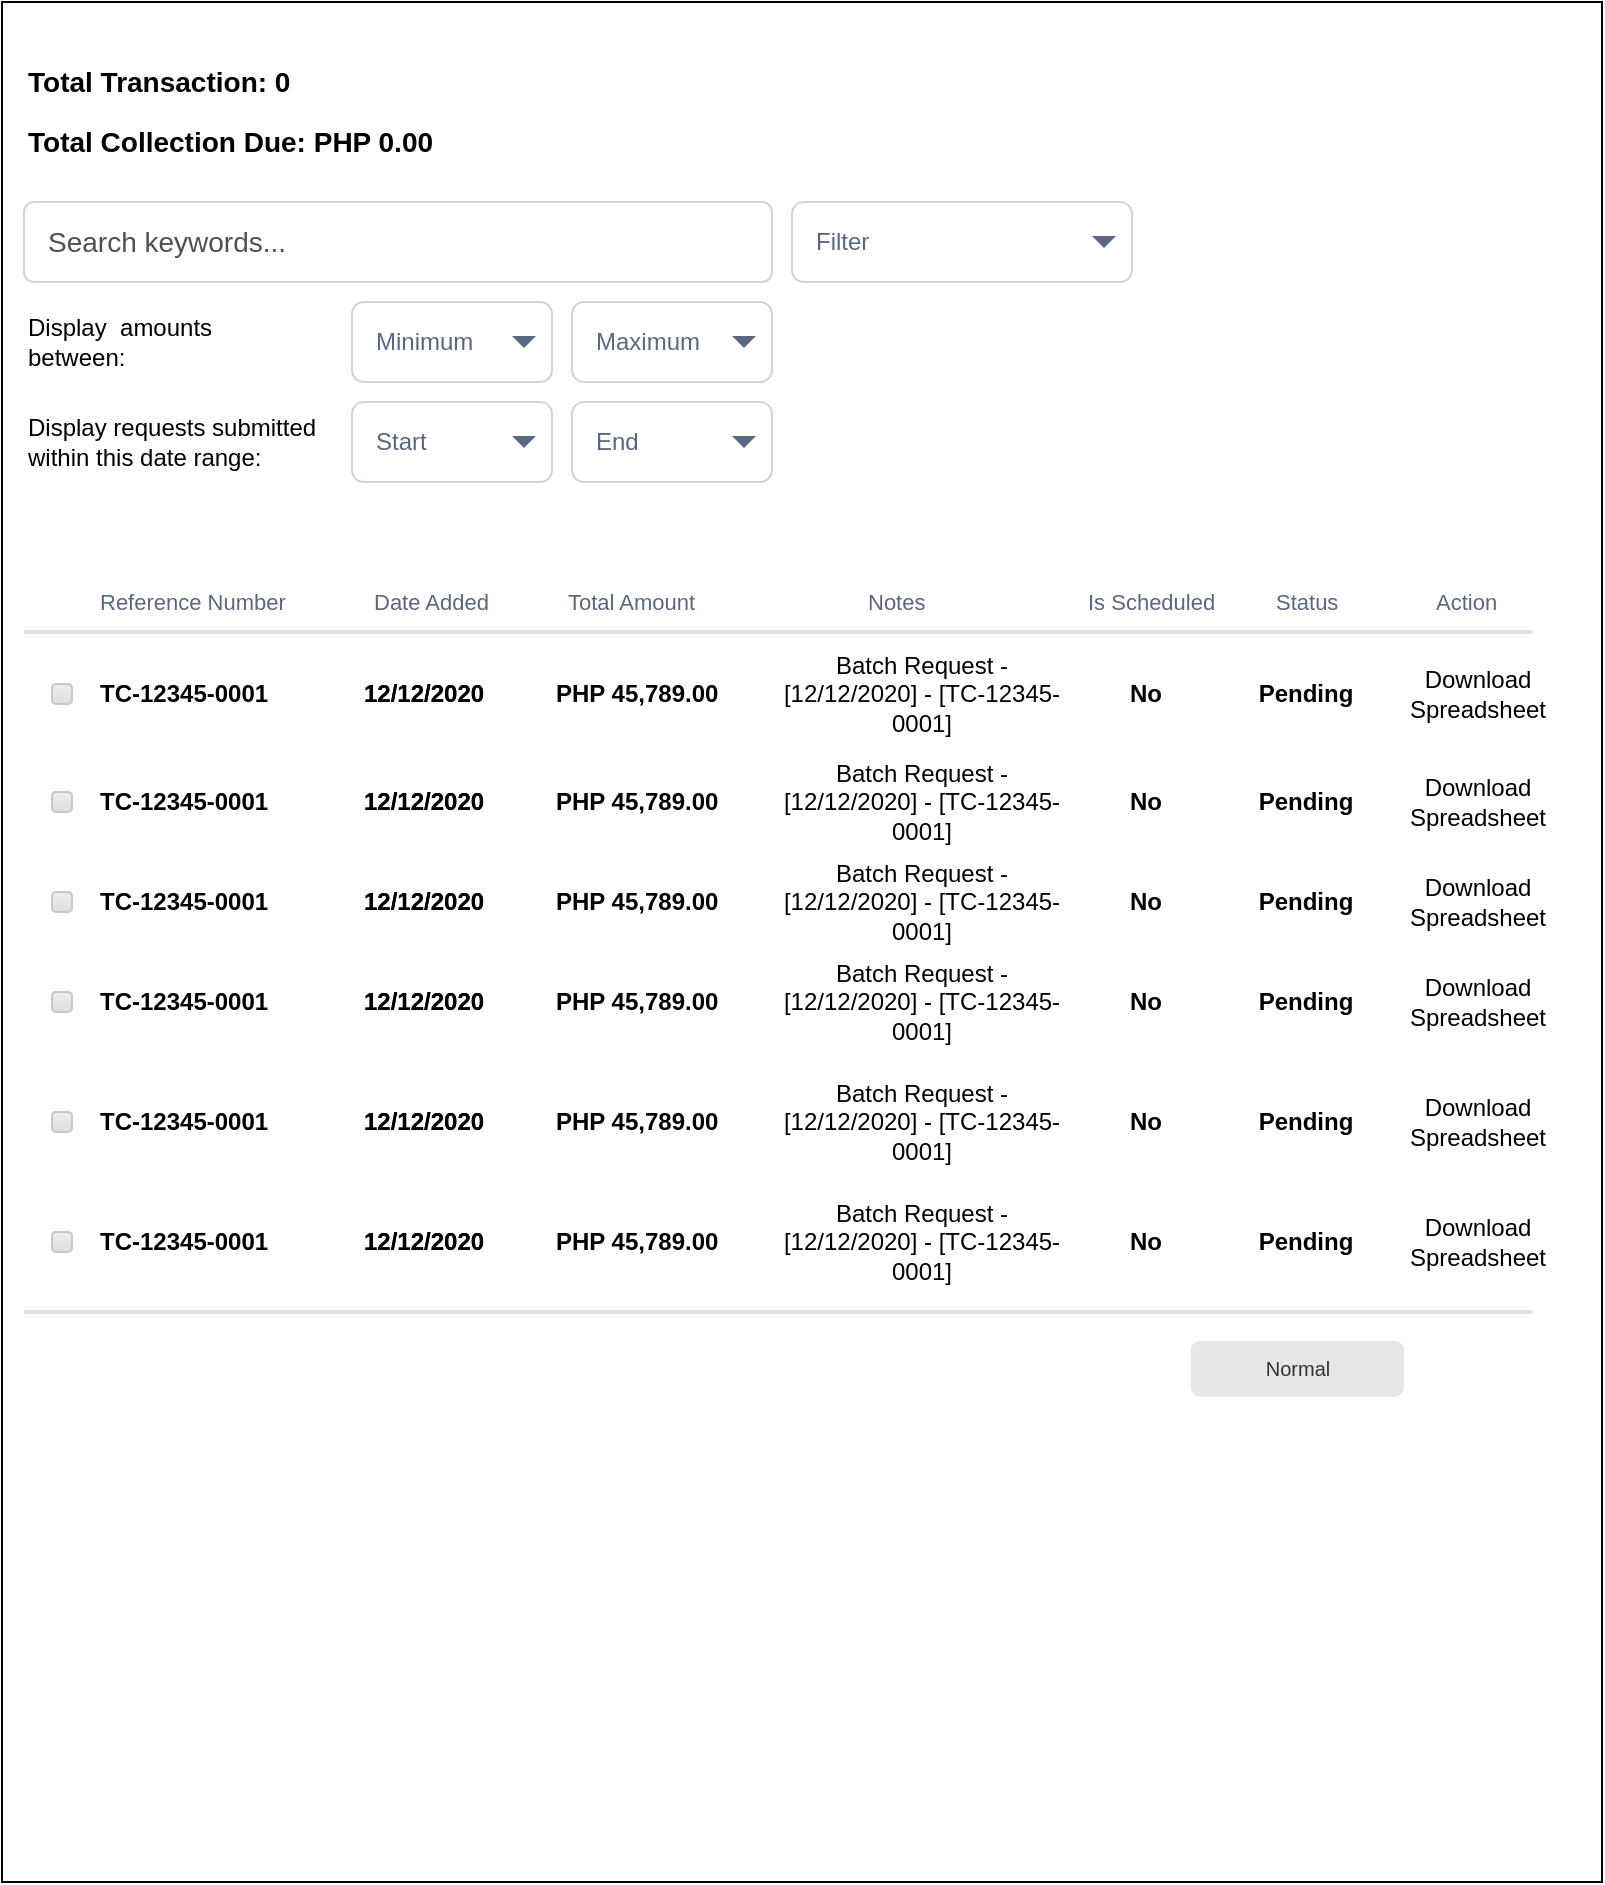 <mxfile version="13.8.0" type="github"><diagram id="Q-yisilWaRMRs0ZSbcxf" name="Page-1"><mxGraphModel dx="953" dy="554" grid="1" gridSize="10" guides="1" tooltips="1" connect="1" arrows="1" fold="1" page="1" pageScale="1" pageWidth="850" pageHeight="1100" math="0" shadow="0"><root><mxCell id="0"/><mxCell id="1" parent="0"/><mxCell id="fB9JVBKdTHwXwevY102O-4" value="" style="rounded=0;whiteSpace=wrap;html=1;" vertex="1" parent="1"><mxGeometry x="25" y="10" width="800" height="940" as="geometry"/></mxCell><mxCell id="fB9JVBKdTHwXwevY102O-10" value="Filter" style="rounded=1;html=1;fontColor=#596780;align=left;fontSize=12;spacingLeft=10;strokeColor=#CED4DA;fillColor=none;" vertex="1" parent="1"><mxGeometry x="420" y="110" width="170" height="40" as="geometry"/></mxCell><mxCell id="fB9JVBKdTHwXwevY102O-11" value="" style="shape=triangle;direction=south;fillColor=#596780;strokeColor=none;html=1" vertex="1" parent="fB9JVBKdTHwXwevY102O-10"><mxGeometry x="1" y="0.5" width="12" height="6" relative="1" as="geometry"><mxPoint x="-20" y="-3" as="offset"/></mxGeometry></mxCell><mxCell id="fB9JVBKdTHwXwevY102O-13" value="Search keywords..." style="html=1;shadow=0;dashed=0;shape=mxgraph.bootstrap.rrect;rSize=5;strokeColor=#CED4DA;strokeWidth=1;fontColor=#505050;whiteSpace=wrap;align=left;verticalAlign=middle;spacingLeft=10;fontSize=14;fillColor=none;" vertex="1" parent="1"><mxGeometry x="36" y="110" width="374" height="40" as="geometry"/></mxCell><mxCell id="fB9JVBKdTHwXwevY102O-16" value="Minimum" style="rounded=1;html=1;fontColor=#596780;align=left;fontSize=12;spacingLeft=10;strokeColor=#CED4DA;fillColor=none;" vertex="1" parent="1"><mxGeometry x="200" y="160" width="100" height="40" as="geometry"/></mxCell><mxCell id="fB9JVBKdTHwXwevY102O-17" value="" style="shape=triangle;direction=south;fillColor=#596780;strokeColor=none;html=1" vertex="1" parent="fB9JVBKdTHwXwevY102O-16"><mxGeometry x="1" y="0.5" width="12" height="6" relative="1" as="geometry"><mxPoint x="-20" y="-3" as="offset"/></mxGeometry></mxCell><mxCell id="fB9JVBKdTHwXwevY102O-19" value="Maximum" style="rounded=1;html=1;fontColor=#596780;align=left;fontSize=12;spacingLeft=10;strokeColor=#CED4DA;fillColor=none;" vertex="1" parent="1"><mxGeometry x="310" y="160" width="100" height="40" as="geometry"/></mxCell><mxCell id="fB9JVBKdTHwXwevY102O-20" value="" style="shape=triangle;direction=south;fillColor=#596780;strokeColor=none;html=1" vertex="1" parent="fB9JVBKdTHwXwevY102O-19"><mxGeometry x="1" y="0.5" width="12" height="6" relative="1" as="geometry"><mxPoint x="-20" y="-3" as="offset"/></mxGeometry></mxCell><mxCell id="fB9JVBKdTHwXwevY102O-21" value="Display&amp;nbsp; amounts between:" style="text;html=1;strokeColor=none;fillColor=none;align=left;verticalAlign=middle;whiteSpace=wrap;rounded=0;" vertex="1" parent="1"><mxGeometry x="36" y="170" width="124" height="20" as="geometry"/></mxCell><mxCell id="fB9JVBKdTHwXwevY102O-22" value="Start" style="rounded=1;html=1;fontColor=#596780;align=left;fontSize=12;spacingLeft=10;strokeColor=#CED4DA;fillColor=none;" vertex="1" parent="1"><mxGeometry x="200" y="210" width="100" height="40" as="geometry"/></mxCell><mxCell id="fB9JVBKdTHwXwevY102O-23" value="" style="shape=triangle;direction=south;fillColor=#596780;strokeColor=none;html=1" vertex="1" parent="fB9JVBKdTHwXwevY102O-22"><mxGeometry x="1" y="0.5" width="12" height="6" relative="1" as="geometry"><mxPoint x="-20" y="-3" as="offset"/></mxGeometry></mxCell><mxCell id="fB9JVBKdTHwXwevY102O-24" value="End" style="rounded=1;html=1;fontColor=#596780;align=left;fontSize=12;spacingLeft=10;strokeColor=#CED4DA;fillColor=none;" vertex="1" parent="1"><mxGeometry x="310" y="210" width="100" height="40" as="geometry"/></mxCell><mxCell id="fB9JVBKdTHwXwevY102O-25" value="" style="shape=triangle;direction=south;fillColor=#596780;strokeColor=none;html=1" vertex="1" parent="fB9JVBKdTHwXwevY102O-24"><mxGeometry x="1" y="0.5" width="12" height="6" relative="1" as="geometry"><mxPoint x="-20" y="-3" as="offset"/></mxGeometry></mxCell><mxCell id="fB9JVBKdTHwXwevY102O-26" value="Display requests submitted within this date range:" style="text;html=1;strokeColor=none;fillColor=none;align=left;verticalAlign=middle;whiteSpace=wrap;rounded=0;" vertex="1" parent="1"><mxGeometry x="36" y="220" width="164" height="20" as="geometry"/></mxCell><mxCell id="fB9JVBKdTHwXwevY102O-80" value="Total Transaction: 0" style="text;html=1;strokeColor=none;fillColor=none;align=left;verticalAlign=middle;whiteSpace=wrap;rounded=0;fontStyle=1;fontSize=14;" vertex="1" parent="1"><mxGeometry x="36" y="40" width="144" height="20" as="geometry"/></mxCell><mxCell id="fB9JVBKdTHwXwevY102O-81" value="Total Collection Due: PHP 0.00" style="text;html=1;strokeColor=none;fillColor=none;align=left;verticalAlign=middle;whiteSpace=wrap;rounded=0;fontStyle=1;fontSize=14;" vertex="1" parent="1"><mxGeometry x="36" y="70" width="224" height="20" as="geometry"/></mxCell><mxCell id="fB9JVBKdTHwXwevY102O-134" value="Reference Number" style="html=1;fillColor=none;strokeColor=none;fontSize=11;align=left;fontColor=#596780;whiteSpace=wrap;rounded=0;" vertex="1" parent="1"><mxGeometry x="72" y="300" width="150" height="20" as="geometry"/></mxCell><mxCell id="fB9JVBKdTHwXwevY102O-135" value="Total Amount" style="html=1;fillColor=none;strokeColor=none;fontSize=11;align=left;fontColor=#596780;whiteSpace=wrap;rounded=0;" vertex="1" parent="1"><mxGeometry x="306" y="300" width="100" height="20" as="geometry"/></mxCell><mxCell id="fB9JVBKdTHwXwevY102O-136" value="" style="shape=line;strokeWidth=2;html=1;strokeColor=#DFE1E5;resizeWidth=1;rounded=0;fillColor=none;fontSize=14;align=left;" vertex="1" parent="1"><mxGeometry x="36" y="320" width="754" height="10" as="geometry"/></mxCell><mxCell id="fB9JVBKdTHwXwevY102O-164" value="Date Added" style="html=1;fillColor=none;strokeColor=none;fontSize=11;align=left;fontColor=#596780;whiteSpace=wrap;rounded=0;" vertex="1" parent="1"><mxGeometry x="209" y="300" width="100" height="20" as="geometry"/></mxCell><mxCell id="fB9JVBKdTHwXwevY102O-165" value="Notes" style="html=1;fillColor=none;strokeColor=none;fontSize=11;align=left;fontColor=#596780;whiteSpace=wrap;rounded=0;" vertex="1" parent="1"><mxGeometry x="456" y="300" width="100" height="20" as="geometry"/></mxCell><mxCell id="fB9JVBKdTHwXwevY102O-166" value="Is Scheduled" style="html=1;fillColor=none;strokeColor=none;fontSize=11;align=left;fontColor=#596780;whiteSpace=wrap;rounded=0;" vertex="1" parent="1"><mxGeometry x="566" y="300" width="100" height="20" as="geometry"/></mxCell><mxCell id="fB9JVBKdTHwXwevY102O-167" value="Status" style="html=1;fillColor=none;strokeColor=none;fontSize=11;align=left;fontColor=#596780;whiteSpace=wrap;rounded=0;" vertex="1" parent="1"><mxGeometry x="660" y="300" width="50" height="20" as="geometry"/></mxCell><mxCell id="fB9JVBKdTHwXwevY102O-169" value="" style="shape=line;strokeWidth=2;html=1;strokeColor=#DFE1E5;resizeWidth=1;rounded=0;fillColor=none;fontSize=14;align=left;" vertex="1" parent="1"><mxGeometry x="36" y="660" width="754" height="10" as="geometry"/></mxCell><mxCell id="fB9JVBKdTHwXwevY102O-178" value="Action" style="html=1;fillColor=none;strokeColor=none;fontSize=11;align=left;fontColor=#596780;whiteSpace=wrap;rounded=0;" vertex="1" parent="1"><mxGeometry x="740" y="300" width="50" height="20" as="geometry"/></mxCell><mxCell id="fB9JVBKdTHwXwevY102O-186" value="" style="group" vertex="1" connectable="0" parent="1"><mxGeometry x="50" y="346" width="740" height="20" as="geometry"/></mxCell><mxCell id="fB9JVBKdTHwXwevY102O-138" value="TC-12345-0001" style="html=1;fillColor=none;strokeColor=none;fontSize=12;align=left;fontColor=#000000;whiteSpace=wrap;fontStyle=1;rounded=0;" vertex="1" parent="fB9JVBKdTHwXwevY102O-186"><mxGeometry x="22" width="110" height="20" as="geometry"/></mxCell><mxCell id="fB9JVBKdTHwXwevY102O-176" value="12/12/2020" style="html=1;fillColor=none;strokeColor=none;fontSize=12;align=left;fontColor=#000000;whiteSpace=wrap;fontStyle=1;rounded=0;" vertex="1" parent="fB9JVBKdTHwXwevY102O-186"><mxGeometry x="154" width="110" height="20" as="geometry"/></mxCell><mxCell id="fB9JVBKdTHwXwevY102O-177" value="PHP 45,789.00" style="html=1;fillColor=none;strokeColor=none;fontSize=12;align=left;fontColor=#000000;whiteSpace=wrap;fontStyle=1;rounded=0;" vertex="1" parent="fB9JVBKdTHwXwevY102O-186"><mxGeometry x="250" width="91" height="20" as="geometry"/></mxCell><mxCell id="fB9JVBKdTHwXwevY102O-180" value="" style="html=1;shadow=0;dashed=0;shape=mxgraph.bootstrap.checkbox2;labelPosition=right;verticalLabelPosition=middle;align=left;verticalAlign=middle;gradientColor=#DEDEDE;fillColor=#EDEDED;checked=0;spacing=5;checkedFill=#0085FC;checkedStroke=#ffffff;rounded=0;strokeColor=#C7C7C7;strokeWidth=1;fontSize=14;" vertex="1" parent="fB9JVBKdTHwXwevY102O-186"><mxGeometry y="5" width="10" height="10" as="geometry"/></mxCell><mxCell id="fB9JVBKdTHwXwevY102O-181" value="Batch Request - [12/12/2020] - [TC-12345-0001]" style="html=1;fillColor=none;strokeColor=none;fontSize=12;align=center;fontColor=#000000;whiteSpace=wrap;fontStyle=0;rounded=0;" vertex="1" parent="fB9JVBKdTHwXwevY102O-186"><mxGeometry x="360" width="150" height="20" as="geometry"/></mxCell><mxCell id="fB9JVBKdTHwXwevY102O-182" value="12/12/2020" style="html=1;fillColor=none;strokeColor=none;fontSize=12;align=left;fontColor=#000000;whiteSpace=wrap;fontStyle=1;rounded=0;" vertex="1" parent="fB9JVBKdTHwXwevY102O-186"><mxGeometry x="154" width="66" height="20" as="geometry"/></mxCell><mxCell id="fB9JVBKdTHwXwevY102O-183" value="No" style="html=1;fillColor=none;strokeColor=none;fontSize=12;align=center;fontColor=#000000;whiteSpace=wrap;fontStyle=1;rounded=0;" vertex="1" parent="fB9JVBKdTHwXwevY102O-186"><mxGeometry x="530" width="34" height="20" as="geometry"/></mxCell><mxCell id="fB9JVBKdTHwXwevY102O-184" value="Pending" style="html=1;fillColor=none;strokeColor=none;fontSize=12;align=center;fontColor=#000000;whiteSpace=wrap;fontStyle=1;rounded=0;" vertex="1" parent="fB9JVBKdTHwXwevY102O-186"><mxGeometry x="600" width="54" height="20" as="geometry"/></mxCell><mxCell id="fB9JVBKdTHwXwevY102O-185" value="Download Spreadsheet" style="html=1;fillColor=none;strokeColor=none;fontSize=12;align=center;fontColor=#000000;whiteSpace=wrap;fontStyle=0;rounded=0;" vertex="1" parent="fB9JVBKdTHwXwevY102O-186"><mxGeometry x="686" width="54" height="20" as="geometry"/></mxCell><mxCell id="fB9JVBKdTHwXwevY102O-187" value="" style="group" vertex="1" connectable="0" parent="1"><mxGeometry x="50" y="400" width="740" height="20" as="geometry"/></mxCell><mxCell id="fB9JVBKdTHwXwevY102O-188" value="TC-12345-0001" style="html=1;fillColor=none;strokeColor=none;fontSize=12;align=left;fontColor=#000000;whiteSpace=wrap;fontStyle=1;rounded=0;" vertex="1" parent="fB9JVBKdTHwXwevY102O-187"><mxGeometry x="22" width="110" height="20" as="geometry"/></mxCell><mxCell id="fB9JVBKdTHwXwevY102O-189" value="12/12/2020" style="html=1;fillColor=none;strokeColor=none;fontSize=12;align=left;fontColor=#000000;whiteSpace=wrap;fontStyle=1;rounded=0;" vertex="1" parent="fB9JVBKdTHwXwevY102O-187"><mxGeometry x="154" width="110" height="20" as="geometry"/></mxCell><mxCell id="fB9JVBKdTHwXwevY102O-190" value="PHP 45,789.00" style="html=1;fillColor=none;strokeColor=none;fontSize=12;align=left;fontColor=#000000;whiteSpace=wrap;fontStyle=1;rounded=0;" vertex="1" parent="fB9JVBKdTHwXwevY102O-187"><mxGeometry x="250" width="91" height="20" as="geometry"/></mxCell><mxCell id="fB9JVBKdTHwXwevY102O-191" value="" style="html=1;shadow=0;dashed=0;shape=mxgraph.bootstrap.checkbox2;labelPosition=right;verticalLabelPosition=middle;align=left;verticalAlign=middle;gradientColor=#DEDEDE;fillColor=#EDEDED;checked=0;spacing=5;checkedFill=#0085FC;checkedStroke=#ffffff;rounded=0;strokeColor=#C7C7C7;strokeWidth=1;fontSize=14;" vertex="1" parent="fB9JVBKdTHwXwevY102O-187"><mxGeometry y="5" width="10" height="10" as="geometry"/></mxCell><mxCell id="fB9JVBKdTHwXwevY102O-192" value="Batch Request - [12/12/2020] - [TC-12345-0001]" style="html=1;fillColor=none;strokeColor=none;fontSize=12;align=center;fontColor=#000000;whiteSpace=wrap;fontStyle=0;rounded=0;" vertex="1" parent="fB9JVBKdTHwXwevY102O-187"><mxGeometry x="360" width="150" height="20" as="geometry"/></mxCell><mxCell id="fB9JVBKdTHwXwevY102O-193" value="12/12/2020" style="html=1;fillColor=none;strokeColor=none;fontSize=12;align=left;fontColor=#000000;whiteSpace=wrap;fontStyle=1;rounded=0;" vertex="1" parent="fB9JVBKdTHwXwevY102O-187"><mxGeometry x="154" width="66" height="20" as="geometry"/></mxCell><mxCell id="fB9JVBKdTHwXwevY102O-194" value="No" style="html=1;fillColor=none;strokeColor=none;fontSize=12;align=center;fontColor=#000000;whiteSpace=wrap;fontStyle=1;rounded=0;" vertex="1" parent="fB9JVBKdTHwXwevY102O-187"><mxGeometry x="530" width="34" height="20" as="geometry"/></mxCell><mxCell id="fB9JVBKdTHwXwevY102O-195" value="Pending" style="html=1;fillColor=none;strokeColor=none;fontSize=12;align=center;fontColor=#000000;whiteSpace=wrap;fontStyle=1;rounded=0;" vertex="1" parent="fB9JVBKdTHwXwevY102O-187"><mxGeometry x="600" width="54" height="20" as="geometry"/></mxCell><mxCell id="fB9JVBKdTHwXwevY102O-196" value="Download Spreadsheet" style="html=1;fillColor=none;strokeColor=none;fontSize=12;align=center;fontColor=#000000;whiteSpace=wrap;fontStyle=0;rounded=0;" vertex="1" parent="fB9JVBKdTHwXwevY102O-187"><mxGeometry x="686" width="54" height="20" as="geometry"/></mxCell><mxCell id="fB9JVBKdTHwXwevY102O-198" value="" style="group" vertex="1" connectable="0" parent="1"><mxGeometry x="50" y="450" width="740" height="20" as="geometry"/></mxCell><mxCell id="fB9JVBKdTHwXwevY102O-199" value="TC-12345-0001" style="html=1;fillColor=none;strokeColor=none;fontSize=12;align=left;fontColor=#000000;whiteSpace=wrap;fontStyle=1;rounded=0;" vertex="1" parent="fB9JVBKdTHwXwevY102O-198"><mxGeometry x="22" width="110" height="20" as="geometry"/></mxCell><mxCell id="fB9JVBKdTHwXwevY102O-200" value="12/12/2020" style="html=1;fillColor=none;strokeColor=none;fontSize=12;align=left;fontColor=#000000;whiteSpace=wrap;fontStyle=1;rounded=0;" vertex="1" parent="fB9JVBKdTHwXwevY102O-198"><mxGeometry x="154" width="110" height="20" as="geometry"/></mxCell><mxCell id="fB9JVBKdTHwXwevY102O-201" value="PHP 45,789.00" style="html=1;fillColor=none;strokeColor=none;fontSize=12;align=left;fontColor=#000000;whiteSpace=wrap;fontStyle=1;rounded=0;" vertex="1" parent="fB9JVBKdTHwXwevY102O-198"><mxGeometry x="250" width="91" height="20" as="geometry"/></mxCell><mxCell id="fB9JVBKdTHwXwevY102O-202" value="" style="html=1;shadow=0;dashed=0;shape=mxgraph.bootstrap.checkbox2;labelPosition=right;verticalLabelPosition=middle;align=left;verticalAlign=middle;gradientColor=#DEDEDE;fillColor=#EDEDED;checked=0;spacing=5;checkedFill=#0085FC;checkedStroke=#ffffff;rounded=0;strokeColor=#C7C7C7;strokeWidth=1;fontSize=14;" vertex="1" parent="fB9JVBKdTHwXwevY102O-198"><mxGeometry y="5" width="10" height="10" as="geometry"/></mxCell><mxCell id="fB9JVBKdTHwXwevY102O-203" value="Batch Request - [12/12/2020] - [TC-12345-0001]" style="html=1;fillColor=none;strokeColor=none;fontSize=12;align=center;fontColor=#000000;whiteSpace=wrap;fontStyle=0;rounded=0;" vertex="1" parent="fB9JVBKdTHwXwevY102O-198"><mxGeometry x="360" width="150" height="20" as="geometry"/></mxCell><mxCell id="fB9JVBKdTHwXwevY102O-204" value="12/12/2020" style="html=1;fillColor=none;strokeColor=none;fontSize=12;align=left;fontColor=#000000;whiteSpace=wrap;fontStyle=1;rounded=0;" vertex="1" parent="fB9JVBKdTHwXwevY102O-198"><mxGeometry x="154" width="66" height="20" as="geometry"/></mxCell><mxCell id="fB9JVBKdTHwXwevY102O-205" value="No" style="html=1;fillColor=none;strokeColor=none;fontSize=12;align=center;fontColor=#000000;whiteSpace=wrap;fontStyle=1;rounded=0;" vertex="1" parent="fB9JVBKdTHwXwevY102O-198"><mxGeometry x="530" width="34" height="20" as="geometry"/></mxCell><mxCell id="fB9JVBKdTHwXwevY102O-206" value="Pending" style="html=1;fillColor=none;strokeColor=none;fontSize=12;align=center;fontColor=#000000;whiteSpace=wrap;fontStyle=1;rounded=0;" vertex="1" parent="fB9JVBKdTHwXwevY102O-198"><mxGeometry x="600" width="54" height="20" as="geometry"/></mxCell><mxCell id="fB9JVBKdTHwXwevY102O-207" value="Download Spreadsheet" style="html=1;fillColor=none;strokeColor=none;fontSize=12;align=center;fontColor=#000000;whiteSpace=wrap;fontStyle=0;rounded=0;" vertex="1" parent="fB9JVBKdTHwXwevY102O-198"><mxGeometry x="686" width="54" height="20" as="geometry"/></mxCell><mxCell id="fB9JVBKdTHwXwevY102O-208" value="" style="group" vertex="1" connectable="0" parent="1"><mxGeometry x="50" y="500" width="740" height="20" as="geometry"/></mxCell><mxCell id="fB9JVBKdTHwXwevY102O-209" value="TC-12345-0001" style="html=1;fillColor=none;strokeColor=none;fontSize=12;align=left;fontColor=#000000;whiteSpace=wrap;fontStyle=1;rounded=0;" vertex="1" parent="fB9JVBKdTHwXwevY102O-208"><mxGeometry x="22" width="110" height="20" as="geometry"/></mxCell><mxCell id="fB9JVBKdTHwXwevY102O-210" value="12/12/2020" style="html=1;fillColor=none;strokeColor=none;fontSize=12;align=left;fontColor=#000000;whiteSpace=wrap;fontStyle=1;rounded=0;" vertex="1" parent="fB9JVBKdTHwXwevY102O-208"><mxGeometry x="154" width="110" height="20" as="geometry"/></mxCell><mxCell id="fB9JVBKdTHwXwevY102O-211" value="PHP 45,789.00" style="html=1;fillColor=none;strokeColor=none;fontSize=12;align=left;fontColor=#000000;whiteSpace=wrap;fontStyle=1;rounded=0;" vertex="1" parent="fB9JVBKdTHwXwevY102O-208"><mxGeometry x="250" width="91" height="20" as="geometry"/></mxCell><mxCell id="fB9JVBKdTHwXwevY102O-212" value="" style="html=1;shadow=0;dashed=0;shape=mxgraph.bootstrap.checkbox2;labelPosition=right;verticalLabelPosition=middle;align=left;verticalAlign=middle;gradientColor=#DEDEDE;fillColor=#EDEDED;checked=0;spacing=5;checkedFill=#0085FC;checkedStroke=#ffffff;rounded=0;strokeColor=#C7C7C7;strokeWidth=1;fontSize=14;" vertex="1" parent="fB9JVBKdTHwXwevY102O-208"><mxGeometry y="5" width="10" height="10" as="geometry"/></mxCell><mxCell id="fB9JVBKdTHwXwevY102O-213" value="Batch Request - [12/12/2020] - [TC-12345-0001]" style="html=1;fillColor=none;strokeColor=none;fontSize=12;align=center;fontColor=#000000;whiteSpace=wrap;fontStyle=0;rounded=0;" vertex="1" parent="fB9JVBKdTHwXwevY102O-208"><mxGeometry x="360" width="150" height="20" as="geometry"/></mxCell><mxCell id="fB9JVBKdTHwXwevY102O-214" value="12/12/2020" style="html=1;fillColor=none;strokeColor=none;fontSize=12;align=left;fontColor=#000000;whiteSpace=wrap;fontStyle=1;rounded=0;" vertex="1" parent="fB9JVBKdTHwXwevY102O-208"><mxGeometry x="154" width="66" height="20" as="geometry"/></mxCell><mxCell id="fB9JVBKdTHwXwevY102O-215" value="No" style="html=1;fillColor=none;strokeColor=none;fontSize=12;align=center;fontColor=#000000;whiteSpace=wrap;fontStyle=1;rounded=0;" vertex="1" parent="fB9JVBKdTHwXwevY102O-208"><mxGeometry x="530" width="34" height="20" as="geometry"/></mxCell><mxCell id="fB9JVBKdTHwXwevY102O-216" value="Pending" style="html=1;fillColor=none;strokeColor=none;fontSize=12;align=center;fontColor=#000000;whiteSpace=wrap;fontStyle=1;rounded=0;" vertex="1" parent="fB9JVBKdTHwXwevY102O-208"><mxGeometry x="600" width="54" height="20" as="geometry"/></mxCell><mxCell id="fB9JVBKdTHwXwevY102O-217" value="Download Spreadsheet" style="html=1;fillColor=none;strokeColor=none;fontSize=12;align=center;fontColor=#000000;whiteSpace=wrap;fontStyle=0;rounded=0;" vertex="1" parent="fB9JVBKdTHwXwevY102O-208"><mxGeometry x="686" width="54" height="20" as="geometry"/></mxCell><mxCell id="fB9JVBKdTHwXwevY102O-218" value="" style="group" vertex="1" connectable="0" parent="1"><mxGeometry x="50" y="560" width="740" height="20" as="geometry"/></mxCell><mxCell id="fB9JVBKdTHwXwevY102O-219" value="TC-12345-0001" style="html=1;fillColor=none;strokeColor=none;fontSize=12;align=left;fontColor=#000000;whiteSpace=wrap;fontStyle=1;rounded=0;" vertex="1" parent="fB9JVBKdTHwXwevY102O-218"><mxGeometry x="22" width="110" height="20" as="geometry"/></mxCell><mxCell id="fB9JVBKdTHwXwevY102O-220" value="12/12/2020" style="html=1;fillColor=none;strokeColor=none;fontSize=12;align=left;fontColor=#000000;whiteSpace=wrap;fontStyle=1;rounded=0;" vertex="1" parent="fB9JVBKdTHwXwevY102O-218"><mxGeometry x="154" width="110" height="20" as="geometry"/></mxCell><mxCell id="fB9JVBKdTHwXwevY102O-221" value="PHP 45,789.00" style="html=1;fillColor=none;strokeColor=none;fontSize=12;align=left;fontColor=#000000;whiteSpace=wrap;fontStyle=1;rounded=0;" vertex="1" parent="fB9JVBKdTHwXwevY102O-218"><mxGeometry x="250" width="91" height="20" as="geometry"/></mxCell><mxCell id="fB9JVBKdTHwXwevY102O-222" value="" style="html=1;shadow=0;dashed=0;shape=mxgraph.bootstrap.checkbox2;labelPosition=right;verticalLabelPosition=middle;align=left;verticalAlign=middle;gradientColor=#DEDEDE;fillColor=#EDEDED;checked=0;spacing=5;checkedFill=#0085FC;checkedStroke=#ffffff;rounded=0;strokeColor=#C7C7C7;strokeWidth=1;fontSize=14;" vertex="1" parent="fB9JVBKdTHwXwevY102O-218"><mxGeometry y="5" width="10" height="10" as="geometry"/></mxCell><mxCell id="fB9JVBKdTHwXwevY102O-223" value="Batch Request - [12/12/2020] - [TC-12345-0001]" style="html=1;fillColor=none;strokeColor=none;fontSize=12;align=center;fontColor=#000000;whiteSpace=wrap;fontStyle=0;rounded=0;" vertex="1" parent="fB9JVBKdTHwXwevY102O-218"><mxGeometry x="360" width="150" height="20" as="geometry"/></mxCell><mxCell id="fB9JVBKdTHwXwevY102O-224" value="12/12/2020" style="html=1;fillColor=none;strokeColor=none;fontSize=12;align=left;fontColor=#000000;whiteSpace=wrap;fontStyle=1;rounded=0;" vertex="1" parent="fB9JVBKdTHwXwevY102O-218"><mxGeometry x="154" width="66" height="20" as="geometry"/></mxCell><mxCell id="fB9JVBKdTHwXwevY102O-225" value="No" style="html=1;fillColor=none;strokeColor=none;fontSize=12;align=center;fontColor=#000000;whiteSpace=wrap;fontStyle=1;rounded=0;" vertex="1" parent="fB9JVBKdTHwXwevY102O-218"><mxGeometry x="530" width="34" height="20" as="geometry"/></mxCell><mxCell id="fB9JVBKdTHwXwevY102O-226" value="Pending" style="html=1;fillColor=none;strokeColor=none;fontSize=12;align=center;fontColor=#000000;whiteSpace=wrap;fontStyle=1;rounded=0;" vertex="1" parent="fB9JVBKdTHwXwevY102O-218"><mxGeometry x="600" width="54" height="20" as="geometry"/></mxCell><mxCell id="fB9JVBKdTHwXwevY102O-227" value="Download Spreadsheet" style="html=1;fillColor=none;strokeColor=none;fontSize=12;align=center;fontColor=#000000;whiteSpace=wrap;fontStyle=0;rounded=0;" vertex="1" parent="fB9JVBKdTHwXwevY102O-218"><mxGeometry x="686" width="54" height="20" as="geometry"/></mxCell><mxCell id="fB9JVBKdTHwXwevY102O-228" value="" style="group" vertex="1" connectable="0" parent="1"><mxGeometry x="50" y="620" width="740" height="20" as="geometry"/></mxCell><mxCell id="fB9JVBKdTHwXwevY102O-229" value="TC-12345-0001" style="html=1;fillColor=none;strokeColor=none;fontSize=12;align=left;fontColor=#000000;whiteSpace=wrap;fontStyle=1;rounded=0;" vertex="1" parent="fB9JVBKdTHwXwevY102O-228"><mxGeometry x="22" width="110" height="20" as="geometry"/></mxCell><mxCell id="fB9JVBKdTHwXwevY102O-230" value="12/12/2020" style="html=1;fillColor=none;strokeColor=none;fontSize=12;align=left;fontColor=#000000;whiteSpace=wrap;fontStyle=1;rounded=0;" vertex="1" parent="fB9JVBKdTHwXwevY102O-228"><mxGeometry x="154" width="110" height="20" as="geometry"/></mxCell><mxCell id="fB9JVBKdTHwXwevY102O-231" value="PHP 45,789.00" style="html=1;fillColor=none;strokeColor=none;fontSize=12;align=left;fontColor=#000000;whiteSpace=wrap;fontStyle=1;rounded=0;" vertex="1" parent="fB9JVBKdTHwXwevY102O-228"><mxGeometry x="250" width="91" height="20" as="geometry"/></mxCell><mxCell id="fB9JVBKdTHwXwevY102O-232" value="" style="html=1;shadow=0;dashed=0;shape=mxgraph.bootstrap.checkbox2;labelPosition=right;verticalLabelPosition=middle;align=left;verticalAlign=middle;gradientColor=#DEDEDE;fillColor=#EDEDED;checked=0;spacing=5;checkedFill=#0085FC;checkedStroke=#ffffff;rounded=0;strokeColor=#C7C7C7;strokeWidth=1;fontSize=14;" vertex="1" parent="fB9JVBKdTHwXwevY102O-228"><mxGeometry y="5" width="10" height="10" as="geometry"/></mxCell><mxCell id="fB9JVBKdTHwXwevY102O-233" value="Batch Request - [12/12/2020] - [TC-12345-0001]" style="html=1;fillColor=none;strokeColor=none;fontSize=12;align=center;fontColor=#000000;whiteSpace=wrap;fontStyle=0;rounded=0;" vertex="1" parent="fB9JVBKdTHwXwevY102O-228"><mxGeometry x="360" width="150" height="20" as="geometry"/></mxCell><mxCell id="fB9JVBKdTHwXwevY102O-234" value="12/12/2020" style="html=1;fillColor=none;strokeColor=none;fontSize=12;align=left;fontColor=#000000;whiteSpace=wrap;fontStyle=1;rounded=0;" vertex="1" parent="fB9JVBKdTHwXwevY102O-228"><mxGeometry x="154" width="66" height="20" as="geometry"/></mxCell><mxCell id="fB9JVBKdTHwXwevY102O-235" value="No" style="html=1;fillColor=none;strokeColor=none;fontSize=12;align=center;fontColor=#000000;whiteSpace=wrap;fontStyle=1;rounded=0;" vertex="1" parent="fB9JVBKdTHwXwevY102O-228"><mxGeometry x="530" width="34" height="20" as="geometry"/></mxCell><mxCell id="fB9JVBKdTHwXwevY102O-236" value="Pending" style="html=1;fillColor=none;strokeColor=none;fontSize=12;align=center;fontColor=#000000;whiteSpace=wrap;fontStyle=1;rounded=0;" vertex="1" parent="fB9JVBKdTHwXwevY102O-228"><mxGeometry x="600" width="54" height="20" as="geometry"/></mxCell><mxCell id="fB9JVBKdTHwXwevY102O-237" value="Download Spreadsheet" style="html=1;fillColor=none;strokeColor=none;fontSize=12;align=center;fontColor=#000000;whiteSpace=wrap;fontStyle=0;rounded=0;" vertex="1" parent="fB9JVBKdTHwXwevY102O-228"><mxGeometry x="686" width="54" height="20" as="geometry"/></mxCell><mxCell id="fB9JVBKdTHwXwevY102O-238" value="Normal" style="rounded=1;html=1;shadow=0;dashed=0;whiteSpace=wrap;fontSize=10;fillColor=#E6E6E6;align=center;strokeColor=#E6E6E6;fontColor=#333333;" vertex="1" parent="1"><mxGeometry x="620" y="680" width="105.5" height="26.88" as="geometry"/></mxCell></root></mxGraphModel></diagram></mxfile>